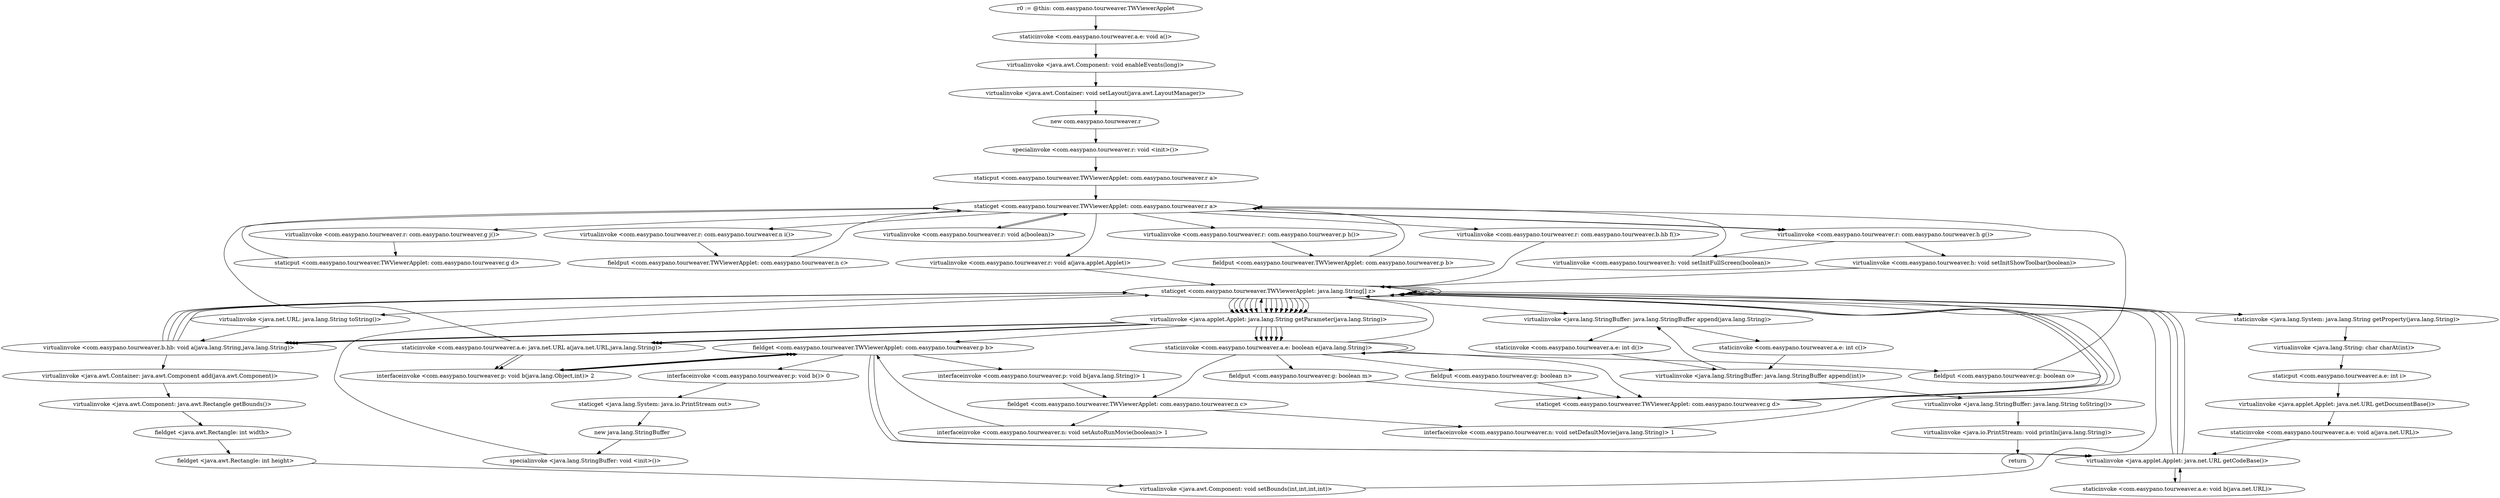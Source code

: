 digraph "" {
"r0 := @this: com.easypano.tourweaver.TWViewerApplet"->"staticinvoke <com.easypano.tourweaver.a.e: void a()>";
 "staticinvoke <com.easypano.tourweaver.a.e: void a()>"->"virtualinvoke <java.awt.Component: void enableEvents(long)>";
 "virtualinvoke <java.awt.Component: void enableEvents(long)>"->"virtualinvoke <java.awt.Container: void setLayout(java.awt.LayoutManager)>";
 "virtualinvoke <java.awt.Container: void setLayout(java.awt.LayoutManager)>"->"new com.easypano.tourweaver.r";
 "new com.easypano.tourweaver.r"->"specialinvoke <com.easypano.tourweaver.r: void <init>()>";
 "specialinvoke <com.easypano.tourweaver.r: void <init>()>"->"staticput <com.easypano.tourweaver.TWViewerApplet: com.easypano.tourweaver.r a>";
 "staticput <com.easypano.tourweaver.TWViewerApplet: com.easypano.tourweaver.r a>"->"staticget <com.easypano.tourweaver.TWViewerApplet: com.easypano.tourweaver.r a>";
 "staticget <com.easypano.tourweaver.TWViewerApplet: com.easypano.tourweaver.r a>"->"virtualinvoke <com.easypano.tourweaver.r: com.easypano.tourweaver.g j()>";
 "virtualinvoke <com.easypano.tourweaver.r: com.easypano.tourweaver.g j()>"->"staticput <com.easypano.tourweaver.TWViewerApplet: com.easypano.tourweaver.g d>";
 "staticput <com.easypano.tourweaver.TWViewerApplet: com.easypano.tourweaver.g d>"->"staticget <com.easypano.tourweaver.TWViewerApplet: com.easypano.tourweaver.r a>";
 "staticget <com.easypano.tourweaver.TWViewerApplet: com.easypano.tourweaver.r a>"->"virtualinvoke <com.easypano.tourweaver.r: com.easypano.tourweaver.n i()>";
 "virtualinvoke <com.easypano.tourweaver.r: com.easypano.tourweaver.n i()>"->"fieldput <com.easypano.tourweaver.TWViewerApplet: com.easypano.tourweaver.n c>";
 "fieldput <com.easypano.tourweaver.TWViewerApplet: com.easypano.tourweaver.n c>"->"staticget <com.easypano.tourweaver.TWViewerApplet: com.easypano.tourweaver.r a>";
 "staticget <com.easypano.tourweaver.TWViewerApplet: com.easypano.tourweaver.r a>"->"virtualinvoke <com.easypano.tourweaver.r: com.easypano.tourweaver.p h()>";
 "virtualinvoke <com.easypano.tourweaver.r: com.easypano.tourweaver.p h()>"->"fieldput <com.easypano.tourweaver.TWViewerApplet: com.easypano.tourweaver.p b>";
 "fieldput <com.easypano.tourweaver.TWViewerApplet: com.easypano.tourweaver.p b>"->"staticget <com.easypano.tourweaver.TWViewerApplet: com.easypano.tourweaver.r a>";
 "staticget <com.easypano.tourweaver.TWViewerApplet: com.easypano.tourweaver.r a>"->"virtualinvoke <com.easypano.tourweaver.r: void a(java.applet.Applet)>";
 "virtualinvoke <com.easypano.tourweaver.r: void a(java.applet.Applet)>"->"staticget <com.easypano.tourweaver.TWViewerApplet: java.lang.String[] z>";
 "staticget <com.easypano.tourweaver.TWViewerApplet: java.lang.String[] z>"->"staticinvoke <java.lang.System: java.lang.String getProperty(java.lang.String)>";
 "staticinvoke <java.lang.System: java.lang.String getProperty(java.lang.String)>"->"virtualinvoke <java.lang.String: char charAt(int)>";
 "virtualinvoke <java.lang.String: char charAt(int)>"->"staticput <com.easypano.tourweaver.a.e: int i>";
 "staticput <com.easypano.tourweaver.a.e: int i>"->"virtualinvoke <java.applet.Applet: java.net.URL getDocumentBase()>";
 "virtualinvoke <java.applet.Applet: java.net.URL getDocumentBase()>"->"staticinvoke <com.easypano.tourweaver.a.e: void a(java.net.URL)>";
 "staticinvoke <com.easypano.tourweaver.a.e: void a(java.net.URL)>"->"virtualinvoke <java.applet.Applet: java.net.URL getCodeBase()>";
 "virtualinvoke <java.applet.Applet: java.net.URL getCodeBase()>"->"staticinvoke <com.easypano.tourweaver.a.e: void b(java.net.URL)>";
 "staticinvoke <com.easypano.tourweaver.a.e: void b(java.net.URL)>"->"virtualinvoke <java.applet.Applet: java.net.URL getCodeBase()>";
 "virtualinvoke <java.applet.Applet: java.net.URL getCodeBase()>"->"staticget <com.easypano.tourweaver.TWViewerApplet: java.lang.String[] z>";
 "staticget <com.easypano.tourweaver.TWViewerApplet: java.lang.String[] z>"->"virtualinvoke <java.applet.Applet: java.lang.String getParameter(java.lang.String)>";
 "virtualinvoke <java.applet.Applet: java.lang.String getParameter(java.lang.String)>"->"staticinvoke <com.easypano.tourweaver.a.e: java.net.URL a(java.net.URL,java.lang.String)>";
 "staticinvoke <com.easypano.tourweaver.a.e: java.net.URL a(java.net.URL,java.lang.String)>"->"staticget <com.easypano.tourweaver.TWViewerApplet: com.easypano.tourweaver.r a>";
 "staticget <com.easypano.tourweaver.TWViewerApplet: com.easypano.tourweaver.r a>"->"virtualinvoke <com.easypano.tourweaver.r: com.easypano.tourweaver.b.hb f()>";
 "virtualinvoke <com.easypano.tourweaver.r: com.easypano.tourweaver.b.hb f()>"->"staticget <com.easypano.tourweaver.TWViewerApplet: java.lang.String[] z>";
 "staticget <com.easypano.tourweaver.TWViewerApplet: java.lang.String[] z>"->"virtualinvoke <java.net.URL: java.lang.String toString()>";
 "virtualinvoke <java.net.URL: java.lang.String toString()>"->"virtualinvoke <com.easypano.tourweaver.b.hb: void a(java.lang.String,java.lang.String)>";
 "virtualinvoke <com.easypano.tourweaver.b.hb: void a(java.lang.String,java.lang.String)>"->"virtualinvoke <java.awt.Container: java.awt.Component add(java.awt.Component)>";
 "virtualinvoke <java.awt.Container: java.awt.Component add(java.awt.Component)>"->"virtualinvoke <java.awt.Component: java.awt.Rectangle getBounds()>";
 "virtualinvoke <java.awt.Component: java.awt.Rectangle getBounds()>"->"fieldget <java.awt.Rectangle: int width>";
 "fieldget <java.awt.Rectangle: int width>"->"fieldget <java.awt.Rectangle: int height>";
 "fieldget <java.awt.Rectangle: int height>"->"virtualinvoke <java.awt.Component: void setBounds(int,int,int,int)>";
 "virtualinvoke <java.awt.Component: void setBounds(int,int,int,int)>"->"staticget <com.easypano.tourweaver.TWViewerApplet: java.lang.String[] z>";
 "staticget <com.easypano.tourweaver.TWViewerApplet: java.lang.String[] z>"->"staticget <com.easypano.tourweaver.TWViewerApplet: java.lang.String[] z>";
 "staticget <com.easypano.tourweaver.TWViewerApplet: java.lang.String[] z>"->"virtualinvoke <java.applet.Applet: java.lang.String getParameter(java.lang.String)>";
 "virtualinvoke <java.applet.Applet: java.lang.String getParameter(java.lang.String)>"->"virtualinvoke <com.easypano.tourweaver.b.hb: void a(java.lang.String,java.lang.String)>";
 "virtualinvoke <com.easypano.tourweaver.b.hb: void a(java.lang.String,java.lang.String)>"->"staticget <com.easypano.tourweaver.TWViewerApplet: java.lang.String[] z>";
 "staticget <com.easypano.tourweaver.TWViewerApplet: java.lang.String[] z>"->"staticget <com.easypano.tourweaver.TWViewerApplet: java.lang.String[] z>";
 "staticget <com.easypano.tourweaver.TWViewerApplet: java.lang.String[] z>"->"virtualinvoke <java.applet.Applet: java.lang.String getParameter(java.lang.String)>";
 "virtualinvoke <java.applet.Applet: java.lang.String getParameter(java.lang.String)>"->"virtualinvoke <com.easypano.tourweaver.b.hb: void a(java.lang.String,java.lang.String)>";
 "virtualinvoke <com.easypano.tourweaver.b.hb: void a(java.lang.String,java.lang.String)>"->"staticget <com.easypano.tourweaver.TWViewerApplet: java.lang.String[] z>";
 "staticget <com.easypano.tourweaver.TWViewerApplet: java.lang.String[] z>"->"staticget <com.easypano.tourweaver.TWViewerApplet: java.lang.String[] z>";
 "staticget <com.easypano.tourweaver.TWViewerApplet: java.lang.String[] z>"->"virtualinvoke <java.applet.Applet: java.lang.String getParameter(java.lang.String)>";
 "virtualinvoke <java.applet.Applet: java.lang.String getParameter(java.lang.String)>"->"virtualinvoke <com.easypano.tourweaver.b.hb: void a(java.lang.String,java.lang.String)>";
 "virtualinvoke <com.easypano.tourweaver.b.hb: void a(java.lang.String,java.lang.String)>"->"staticget <com.easypano.tourweaver.TWViewerApplet: java.lang.String[] z>";
 "staticget <com.easypano.tourweaver.TWViewerApplet: java.lang.String[] z>"->"staticget <com.easypano.tourweaver.TWViewerApplet: java.lang.String[] z>";
 "staticget <com.easypano.tourweaver.TWViewerApplet: java.lang.String[] z>"->"virtualinvoke <java.applet.Applet: java.lang.String getParameter(java.lang.String)>";
 "virtualinvoke <java.applet.Applet: java.lang.String getParameter(java.lang.String)>"->"virtualinvoke <com.easypano.tourweaver.b.hb: void a(java.lang.String,java.lang.String)>";
 "virtualinvoke <com.easypano.tourweaver.b.hb: void a(java.lang.String,java.lang.String)>"->"staticget <com.easypano.tourweaver.TWViewerApplet: java.lang.String[] z>";
 "staticget <com.easypano.tourweaver.TWViewerApplet: java.lang.String[] z>"->"virtualinvoke <java.applet.Applet: java.lang.String getParameter(java.lang.String)>";
 "virtualinvoke <java.applet.Applet: java.lang.String getParameter(java.lang.String)>"->"staticget <com.easypano.tourweaver.TWViewerApplet: java.lang.String[] z>";
 "staticget <com.easypano.tourweaver.TWViewerApplet: java.lang.String[] z>"->"virtualinvoke <java.applet.Applet: java.lang.String getParameter(java.lang.String)>";
 "virtualinvoke <java.applet.Applet: java.lang.String getParameter(java.lang.String)>"->"staticinvoke <com.easypano.tourweaver.a.e: boolean e(java.lang.String)>";
 "staticinvoke <com.easypano.tourweaver.a.e: boolean e(java.lang.String)>"->"staticinvoke <com.easypano.tourweaver.a.e: boolean e(java.lang.String)>";
 "staticinvoke <com.easypano.tourweaver.a.e: boolean e(java.lang.String)>"->"staticget <com.easypano.tourweaver.TWViewerApplet: java.lang.String[] z>";
 "staticget <com.easypano.tourweaver.TWViewerApplet: java.lang.String[] z>"->"virtualinvoke <java.applet.Applet: java.lang.String getParameter(java.lang.String)>";
 "virtualinvoke <java.applet.Applet: java.lang.String getParameter(java.lang.String)>"->"staticinvoke <com.easypano.tourweaver.a.e: boolean e(java.lang.String)>";
 "staticinvoke <com.easypano.tourweaver.a.e: boolean e(java.lang.String)>"->"staticget <com.easypano.tourweaver.TWViewerApplet: com.easypano.tourweaver.g d>";
 "staticget <com.easypano.tourweaver.TWViewerApplet: com.easypano.tourweaver.g d>"->"staticget <com.easypano.tourweaver.TWViewerApplet: java.lang.String[] z>";
 "staticget <com.easypano.tourweaver.TWViewerApplet: java.lang.String[] z>"->"virtualinvoke <java.applet.Applet: java.lang.String getParameter(java.lang.String)>";
 "virtualinvoke <java.applet.Applet: java.lang.String getParameter(java.lang.String)>"->"staticinvoke <com.easypano.tourweaver.a.e: boolean e(java.lang.String)>";
 "staticinvoke <com.easypano.tourweaver.a.e: boolean e(java.lang.String)>"->"fieldput <com.easypano.tourweaver.g: boolean m>";
 "fieldput <com.easypano.tourweaver.g: boolean m>"->"staticget <com.easypano.tourweaver.TWViewerApplet: com.easypano.tourweaver.g d>";
 "staticget <com.easypano.tourweaver.TWViewerApplet: com.easypano.tourweaver.g d>"->"staticget <com.easypano.tourweaver.TWViewerApplet: java.lang.String[] z>";
 "staticget <com.easypano.tourweaver.TWViewerApplet: java.lang.String[] z>"->"virtualinvoke <java.applet.Applet: java.lang.String getParameter(java.lang.String)>";
 "virtualinvoke <java.applet.Applet: java.lang.String getParameter(java.lang.String)>"->"staticinvoke <com.easypano.tourweaver.a.e: boolean e(java.lang.String)>";
 "staticinvoke <com.easypano.tourweaver.a.e: boolean e(java.lang.String)>"->"fieldput <com.easypano.tourweaver.g: boolean n>";
 "fieldput <com.easypano.tourweaver.g: boolean n>"->"staticget <com.easypano.tourweaver.TWViewerApplet: com.easypano.tourweaver.g d>";
 "staticget <com.easypano.tourweaver.TWViewerApplet: com.easypano.tourweaver.g d>"->"staticget <com.easypano.tourweaver.TWViewerApplet: java.lang.String[] z>";
 "staticget <com.easypano.tourweaver.TWViewerApplet: java.lang.String[] z>"->"virtualinvoke <java.applet.Applet: java.lang.String getParameter(java.lang.String)>";
 "virtualinvoke <java.applet.Applet: java.lang.String getParameter(java.lang.String)>"->"staticinvoke <com.easypano.tourweaver.a.e: boolean e(java.lang.String)>";
 "staticinvoke <com.easypano.tourweaver.a.e: boolean e(java.lang.String)>"->"fieldput <com.easypano.tourweaver.g: boolean o>";
 "fieldput <com.easypano.tourweaver.g: boolean o>"->"staticget <com.easypano.tourweaver.TWViewerApplet: com.easypano.tourweaver.r a>";
 "staticget <com.easypano.tourweaver.TWViewerApplet: com.easypano.tourweaver.r a>"->"virtualinvoke <com.easypano.tourweaver.r: void a(boolean)>";
 "virtualinvoke <com.easypano.tourweaver.r: void a(boolean)>"->"staticget <com.easypano.tourweaver.TWViewerApplet: com.easypano.tourweaver.r a>";
 "staticget <com.easypano.tourweaver.TWViewerApplet: com.easypano.tourweaver.r a>"->"virtualinvoke <com.easypano.tourweaver.r: com.easypano.tourweaver.h g()>";
 "virtualinvoke <com.easypano.tourweaver.r: com.easypano.tourweaver.h g()>"->"virtualinvoke <com.easypano.tourweaver.h: void setInitFullScreen(boolean)>";
 "virtualinvoke <com.easypano.tourweaver.h: void setInitFullScreen(boolean)>"->"staticget <com.easypano.tourweaver.TWViewerApplet: com.easypano.tourweaver.r a>";
 "staticget <com.easypano.tourweaver.TWViewerApplet: com.easypano.tourweaver.r a>"->"virtualinvoke <com.easypano.tourweaver.r: com.easypano.tourweaver.h g()>";
 "virtualinvoke <com.easypano.tourweaver.r: com.easypano.tourweaver.h g()>"->"virtualinvoke <com.easypano.tourweaver.h: void setInitShowToolbar(boolean)>";
 "virtualinvoke <com.easypano.tourweaver.h: void setInitShowToolbar(boolean)>"->"staticget <com.easypano.tourweaver.TWViewerApplet: java.lang.String[] z>";
 "staticget <com.easypano.tourweaver.TWViewerApplet: java.lang.String[] z>"->"virtualinvoke <java.applet.Applet: java.lang.String getParameter(java.lang.String)>";
 "virtualinvoke <java.applet.Applet: java.lang.String getParameter(java.lang.String)>"->"fieldget <com.easypano.tourweaver.TWViewerApplet: com.easypano.tourweaver.p b>";
 "fieldget <com.easypano.tourweaver.TWViewerApplet: com.easypano.tourweaver.p b>"->"interfaceinvoke <com.easypano.tourweaver.p: void b(java.lang.String)> 1";
 "interfaceinvoke <com.easypano.tourweaver.p: void b(java.lang.String)> 1"->"fieldget <com.easypano.tourweaver.TWViewerApplet: com.easypano.tourweaver.n c>";
 "fieldget <com.easypano.tourweaver.TWViewerApplet: com.easypano.tourweaver.n c>"->"interfaceinvoke <com.easypano.tourweaver.n: void setDefaultMovie(java.lang.String)> 1";
 "interfaceinvoke <com.easypano.tourweaver.n: void setDefaultMovie(java.lang.String)> 1"->"staticget <com.easypano.tourweaver.TWViewerApplet: java.lang.String[] z>";
 "staticget <com.easypano.tourweaver.TWViewerApplet: java.lang.String[] z>"->"virtualinvoke <java.applet.Applet: java.lang.String getParameter(java.lang.String)>";
 "virtualinvoke <java.applet.Applet: java.lang.String getParameter(java.lang.String)>"->"staticinvoke <com.easypano.tourweaver.a.e: boolean e(java.lang.String)>";
 "staticinvoke <com.easypano.tourweaver.a.e: boolean e(java.lang.String)>"->"fieldget <com.easypano.tourweaver.TWViewerApplet: com.easypano.tourweaver.n c>";
 "fieldget <com.easypano.tourweaver.TWViewerApplet: com.easypano.tourweaver.n c>"->"interfaceinvoke <com.easypano.tourweaver.n: void setAutoRunMovie(boolean)> 1";
 "interfaceinvoke <com.easypano.tourweaver.n: void setAutoRunMovie(boolean)> 1"->"fieldget <com.easypano.tourweaver.TWViewerApplet: com.easypano.tourweaver.p b>";
 "fieldget <com.easypano.tourweaver.TWViewerApplet: com.easypano.tourweaver.p b>"->"interfaceinvoke <com.easypano.tourweaver.p: void b(java.lang.Object,int)> 2";
 "interfaceinvoke <com.easypano.tourweaver.p: void b(java.lang.Object,int)> 2"->"fieldget <com.easypano.tourweaver.TWViewerApplet: com.easypano.tourweaver.p b>";
 "fieldget <com.easypano.tourweaver.TWViewerApplet: com.easypano.tourweaver.p b>"->"virtualinvoke <java.applet.Applet: java.net.URL getCodeBase()>";
 "virtualinvoke <java.applet.Applet: java.net.URL getCodeBase()>"->"staticget <com.easypano.tourweaver.TWViewerApplet: java.lang.String[] z>";
 "staticget <com.easypano.tourweaver.TWViewerApplet: java.lang.String[] z>"->"virtualinvoke <java.applet.Applet: java.lang.String getParameter(java.lang.String)>";
 "virtualinvoke <java.applet.Applet: java.lang.String getParameter(java.lang.String)>"->"staticinvoke <com.easypano.tourweaver.a.e: java.net.URL a(java.net.URL,java.lang.String)>";
 "staticinvoke <com.easypano.tourweaver.a.e: java.net.URL a(java.net.URL,java.lang.String)>"->"interfaceinvoke <com.easypano.tourweaver.p: void b(java.lang.Object,int)> 2";
 "interfaceinvoke <com.easypano.tourweaver.p: void b(java.lang.Object,int)> 2"->"fieldget <com.easypano.tourweaver.TWViewerApplet: com.easypano.tourweaver.p b>";
 "fieldget <com.easypano.tourweaver.TWViewerApplet: com.easypano.tourweaver.p b>"->"virtualinvoke <java.applet.Applet: java.net.URL getCodeBase()>";
 "virtualinvoke <java.applet.Applet: java.net.URL getCodeBase()>"->"staticget <com.easypano.tourweaver.TWViewerApplet: java.lang.String[] z>";
 "staticget <com.easypano.tourweaver.TWViewerApplet: java.lang.String[] z>"->"virtualinvoke <java.applet.Applet: java.lang.String getParameter(java.lang.String)>";
 "virtualinvoke <java.applet.Applet: java.lang.String getParameter(java.lang.String)>"->"staticinvoke <com.easypano.tourweaver.a.e: java.net.URL a(java.net.URL,java.lang.String)>";
 "staticinvoke <com.easypano.tourweaver.a.e: java.net.URL a(java.net.URL,java.lang.String)>"->"interfaceinvoke <com.easypano.tourweaver.p: void b(java.lang.Object,int)> 2";
 "interfaceinvoke <com.easypano.tourweaver.p: void b(java.lang.Object,int)> 2"->"fieldget <com.easypano.tourweaver.TWViewerApplet: com.easypano.tourweaver.p b>";
 "fieldget <com.easypano.tourweaver.TWViewerApplet: com.easypano.tourweaver.p b>"->"interfaceinvoke <com.easypano.tourweaver.p: void b()> 0";
 "interfaceinvoke <com.easypano.tourweaver.p: void b()> 0"->"staticget <java.lang.System: java.io.PrintStream out>";
 "staticget <java.lang.System: java.io.PrintStream out>"->"new java.lang.StringBuffer";
 "new java.lang.StringBuffer"->"specialinvoke <java.lang.StringBuffer: void <init>()>";
 "specialinvoke <java.lang.StringBuffer: void <init>()>"->"staticget <com.easypano.tourweaver.TWViewerApplet: java.lang.String[] z>";
 "staticget <com.easypano.tourweaver.TWViewerApplet: java.lang.String[] z>"->"virtualinvoke <java.lang.StringBuffer: java.lang.StringBuffer append(java.lang.String)>";
 "virtualinvoke <java.lang.StringBuffer: java.lang.StringBuffer append(java.lang.String)>"->"staticinvoke <com.easypano.tourweaver.a.e: int c()>";
 "staticinvoke <com.easypano.tourweaver.a.e: int c()>"->"virtualinvoke <java.lang.StringBuffer: java.lang.StringBuffer append(int)>";
 "virtualinvoke <java.lang.StringBuffer: java.lang.StringBuffer append(int)>"->"virtualinvoke <java.lang.StringBuffer: java.lang.StringBuffer append(java.lang.String)>";
 "virtualinvoke <java.lang.StringBuffer: java.lang.StringBuffer append(java.lang.String)>"->"staticinvoke <com.easypano.tourweaver.a.e: int d()>";
 "staticinvoke <com.easypano.tourweaver.a.e: int d()>"->"virtualinvoke <java.lang.StringBuffer: java.lang.StringBuffer append(int)>";
 "virtualinvoke <java.lang.StringBuffer: java.lang.StringBuffer append(int)>"->"virtualinvoke <java.lang.StringBuffer: java.lang.String toString()>";
 "virtualinvoke <java.lang.StringBuffer: java.lang.String toString()>"->"virtualinvoke <java.io.PrintStream: void println(java.lang.String)>";
 "virtualinvoke <java.io.PrintStream: void println(java.lang.String)>"->"return";
}
